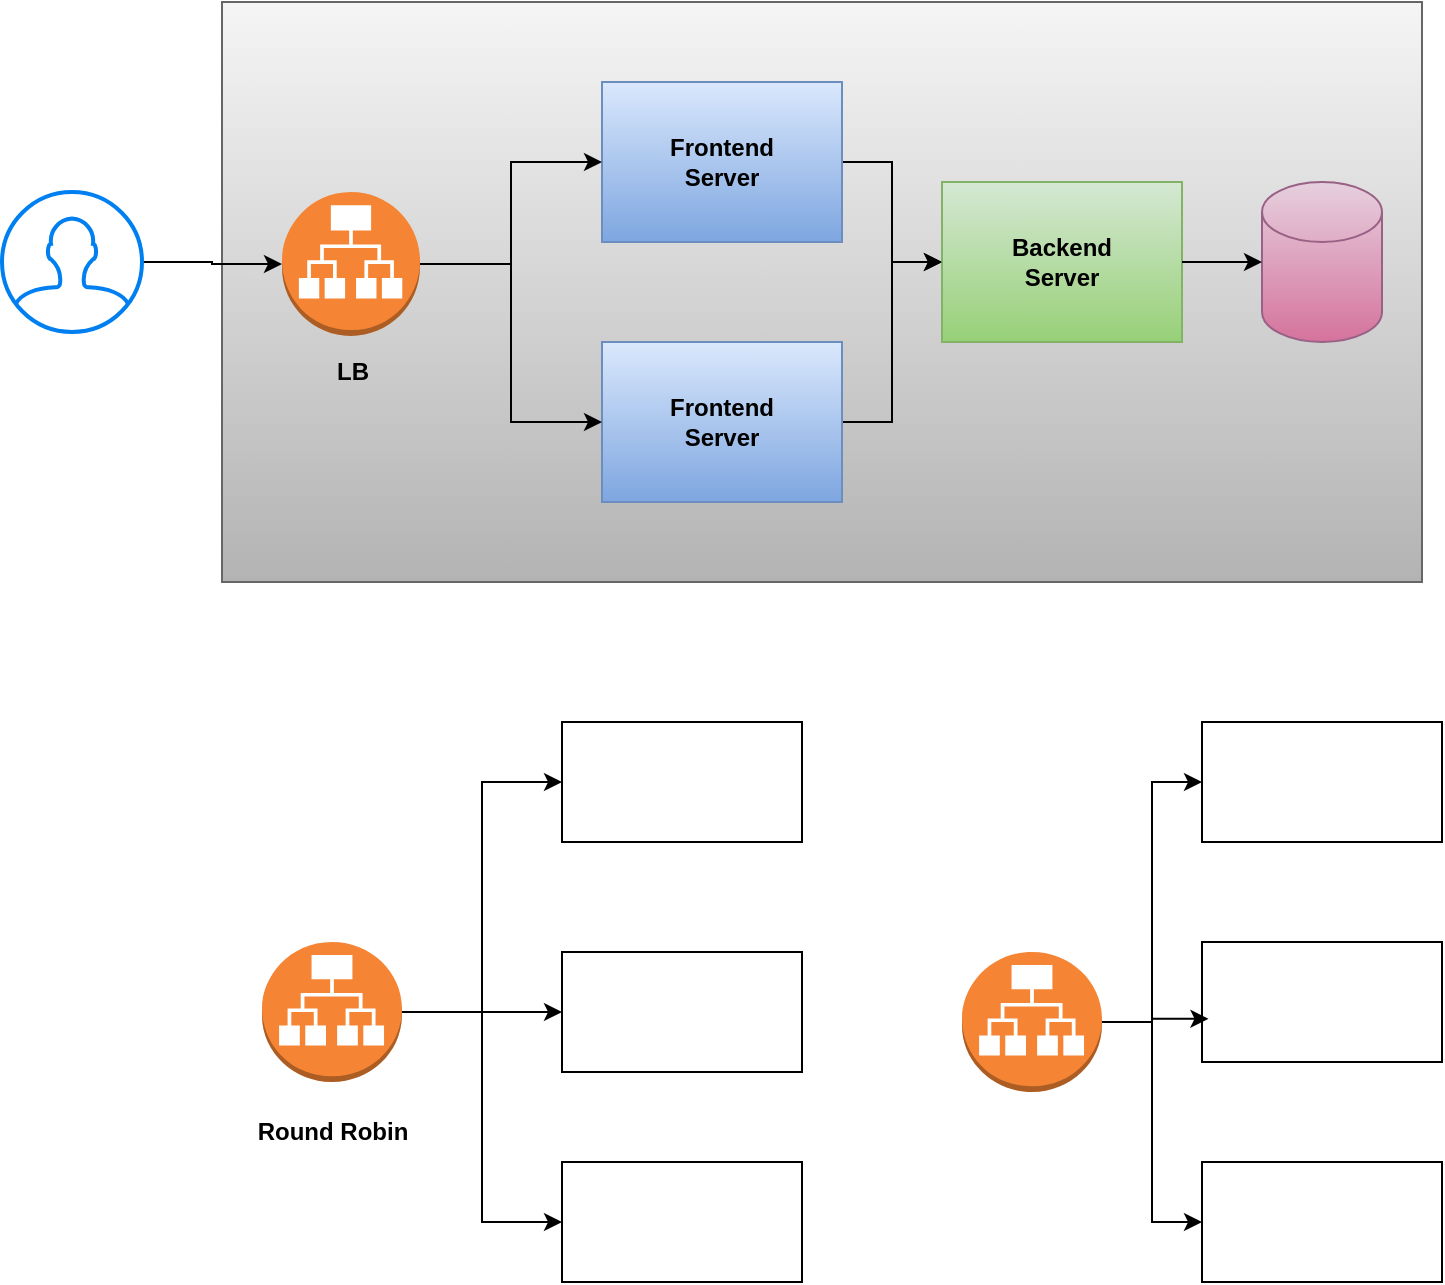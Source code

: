 <mxfile version="28.2.1">
  <diagram name="Page-1" id="O4WdVeyWn1ohguUK0klU">
    <mxGraphModel dx="1042" dy="561" grid="1" gridSize="10" guides="1" tooltips="1" connect="1" arrows="1" fold="1" page="1" pageScale="1" pageWidth="850" pageHeight="1100" math="0" shadow="0">
      <root>
        <mxCell id="0" />
        <mxCell id="1" parent="0" />
        <mxCell id="BwZgoz8gEKsHOz_upgab-8" value="" style="rounded=0;whiteSpace=wrap;html=1;fillColor=#f5f5f5;gradientColor=#b3b3b3;strokeColor=#666666;" vertex="1" parent="1">
          <mxGeometry x="120" y="30" width="600" height="290" as="geometry" />
        </mxCell>
        <mxCell id="BwZgoz8gEKsHOz_upgab-4" style="edgeStyle=orthogonalEdgeStyle;rounded=0;orthogonalLoop=1;jettySize=auto;html=1;entryX=0;entryY=0.5;entryDx=0;entryDy=0;" edge="1" parent="1" source="BwZgoz8gEKsHOz_upgab-1" target="BwZgoz8gEKsHOz_upgab-2">
          <mxGeometry relative="1" as="geometry" />
        </mxCell>
        <mxCell id="BwZgoz8gEKsHOz_upgab-1" value="&lt;b&gt;Frontend&lt;br&gt;Server&lt;/b&gt;" style="rounded=0;whiteSpace=wrap;html=1;fillColor=#dae8fc;gradientColor=#7ea6e0;strokeColor=#6c8ebf;" vertex="1" parent="1">
          <mxGeometry x="310" y="70" width="120" height="80" as="geometry" />
        </mxCell>
        <mxCell id="BwZgoz8gEKsHOz_upgab-2" value="&lt;b&gt;Backend&lt;br&gt;Server&lt;/b&gt;" style="rounded=0;whiteSpace=wrap;html=1;fillColor=#d5e8d4;gradientColor=#97d077;strokeColor=#82b366;" vertex="1" parent="1">
          <mxGeometry x="480" y="120" width="120" height="80" as="geometry" />
        </mxCell>
        <mxCell id="BwZgoz8gEKsHOz_upgab-3" value="" style="shape=cylinder3;whiteSpace=wrap;html=1;boundedLbl=1;backgroundOutline=1;size=15;fillColor=#e6d0de;gradientColor=#d5739d;strokeColor=#996185;" vertex="1" parent="1">
          <mxGeometry x="640" y="120" width="60" height="80" as="geometry" />
        </mxCell>
        <mxCell id="BwZgoz8gEKsHOz_upgab-5" style="edgeStyle=orthogonalEdgeStyle;rounded=0;orthogonalLoop=1;jettySize=auto;html=1;entryX=0;entryY=0.5;entryDx=0;entryDy=0;entryPerimeter=0;" edge="1" parent="1" source="BwZgoz8gEKsHOz_upgab-2" target="BwZgoz8gEKsHOz_upgab-3">
          <mxGeometry relative="1" as="geometry" />
        </mxCell>
        <mxCell id="BwZgoz8gEKsHOz_upgab-27" style="edgeStyle=orthogonalEdgeStyle;rounded=0;orthogonalLoop=1;jettySize=auto;html=1;" edge="1" parent="1" source="BwZgoz8gEKsHOz_upgab-6" target="BwZgoz8gEKsHOz_upgab-26">
          <mxGeometry relative="1" as="geometry" />
        </mxCell>
        <mxCell id="BwZgoz8gEKsHOz_upgab-6" value="" style="html=1;verticalLabelPosition=bottom;align=center;labelBackgroundColor=#ffffff;verticalAlign=top;strokeWidth=2;strokeColor=#0080F0;shadow=0;dashed=0;shape=mxgraph.ios7.icons.user;" vertex="1" parent="1">
          <mxGeometry x="10" y="125" width="70" height="70" as="geometry" />
        </mxCell>
        <mxCell id="BwZgoz8gEKsHOz_upgab-14" style="edgeStyle=orthogonalEdgeStyle;rounded=0;orthogonalLoop=1;jettySize=auto;html=1;entryX=0;entryY=0.5;entryDx=0;entryDy=0;" edge="1" parent="1" source="BwZgoz8gEKsHOz_upgab-10" target="BwZgoz8gEKsHOz_upgab-13">
          <mxGeometry relative="1" as="geometry" />
        </mxCell>
        <mxCell id="BwZgoz8gEKsHOz_upgab-15" style="edgeStyle=orthogonalEdgeStyle;rounded=0;orthogonalLoop=1;jettySize=auto;html=1;entryX=0;entryY=0.5;entryDx=0;entryDy=0;" edge="1" parent="1" source="BwZgoz8gEKsHOz_upgab-10" target="BwZgoz8gEKsHOz_upgab-11">
          <mxGeometry relative="1" as="geometry" />
        </mxCell>
        <mxCell id="BwZgoz8gEKsHOz_upgab-16" style="edgeStyle=orthogonalEdgeStyle;rounded=0;orthogonalLoop=1;jettySize=auto;html=1;entryX=0;entryY=0.5;entryDx=0;entryDy=0;" edge="1" parent="1" source="BwZgoz8gEKsHOz_upgab-10" target="BwZgoz8gEKsHOz_upgab-12">
          <mxGeometry relative="1" as="geometry" />
        </mxCell>
        <mxCell id="BwZgoz8gEKsHOz_upgab-10" value="" style="outlineConnect=0;dashed=0;verticalLabelPosition=bottom;verticalAlign=top;align=center;html=1;shape=mxgraph.aws3.application_load_balancer;fillColor=#F58534;gradientColor=none;" vertex="1" parent="1">
          <mxGeometry x="140" y="500" width="70" height="70" as="geometry" />
        </mxCell>
        <mxCell id="BwZgoz8gEKsHOz_upgab-11" value="" style="rounded=0;whiteSpace=wrap;html=1;" vertex="1" parent="1">
          <mxGeometry x="290" y="505" width="120" height="60" as="geometry" />
        </mxCell>
        <mxCell id="BwZgoz8gEKsHOz_upgab-12" value="" style="rounded=0;whiteSpace=wrap;html=1;" vertex="1" parent="1">
          <mxGeometry x="290" y="610" width="120" height="60" as="geometry" />
        </mxCell>
        <mxCell id="BwZgoz8gEKsHOz_upgab-13" value="" style="rounded=0;whiteSpace=wrap;html=1;" vertex="1" parent="1">
          <mxGeometry x="290" y="390" width="120" height="60" as="geometry" />
        </mxCell>
        <mxCell id="BwZgoz8gEKsHOz_upgab-21" style="edgeStyle=orthogonalEdgeStyle;rounded=0;orthogonalLoop=1;jettySize=auto;html=1;entryX=0;entryY=0.5;entryDx=0;entryDy=0;" edge="1" parent="1" source="BwZgoz8gEKsHOz_upgab-17" target="BwZgoz8gEKsHOz_upgab-18">
          <mxGeometry relative="1" as="geometry" />
        </mxCell>
        <mxCell id="BwZgoz8gEKsHOz_upgab-23" style="edgeStyle=orthogonalEdgeStyle;rounded=0;orthogonalLoop=1;jettySize=auto;html=1;entryX=0;entryY=0.5;entryDx=0;entryDy=0;" edge="1" parent="1" source="BwZgoz8gEKsHOz_upgab-17" target="BwZgoz8gEKsHOz_upgab-20">
          <mxGeometry relative="1" as="geometry" />
        </mxCell>
        <mxCell id="BwZgoz8gEKsHOz_upgab-17" value="" style="outlineConnect=0;dashed=0;verticalLabelPosition=bottom;verticalAlign=top;align=center;html=1;shape=mxgraph.aws3.application_load_balancer;fillColor=#F58534;gradientColor=none;" vertex="1" parent="1">
          <mxGeometry x="490" y="505" width="70" height="70" as="geometry" />
        </mxCell>
        <mxCell id="BwZgoz8gEKsHOz_upgab-18" value="" style="rounded=0;whiteSpace=wrap;html=1;" vertex="1" parent="1">
          <mxGeometry x="610" y="390" width="120" height="60" as="geometry" />
        </mxCell>
        <mxCell id="BwZgoz8gEKsHOz_upgab-19" value="" style="rounded=0;whiteSpace=wrap;html=1;" vertex="1" parent="1">
          <mxGeometry x="610" y="500" width="120" height="60" as="geometry" />
        </mxCell>
        <mxCell id="BwZgoz8gEKsHOz_upgab-20" value="" style="rounded=0;whiteSpace=wrap;html=1;" vertex="1" parent="1">
          <mxGeometry x="610" y="610" width="120" height="60" as="geometry" />
        </mxCell>
        <mxCell id="BwZgoz8gEKsHOz_upgab-22" style="edgeStyle=orthogonalEdgeStyle;rounded=0;orthogonalLoop=1;jettySize=auto;html=1;entryX=0.027;entryY=0.64;entryDx=0;entryDy=0;entryPerimeter=0;" edge="1" parent="1" source="BwZgoz8gEKsHOz_upgab-17" target="BwZgoz8gEKsHOz_upgab-19">
          <mxGeometry relative="1" as="geometry" />
        </mxCell>
        <mxCell id="BwZgoz8gEKsHOz_upgab-24" value="&lt;b&gt;Round Robin&lt;/b&gt;" style="text;html=1;align=center;verticalAlign=middle;resizable=0;points=[];autosize=1;strokeColor=none;fillColor=none;" vertex="1" parent="1">
          <mxGeometry x="125" y="580" width="100" height="30" as="geometry" />
        </mxCell>
        <mxCell id="BwZgoz8gEKsHOz_upgab-31" style="edgeStyle=orthogonalEdgeStyle;rounded=0;orthogonalLoop=1;jettySize=auto;html=1;entryX=0;entryY=0.5;entryDx=0;entryDy=0;" edge="1" parent="1" source="BwZgoz8gEKsHOz_upgab-25" target="BwZgoz8gEKsHOz_upgab-2">
          <mxGeometry relative="1" as="geometry" />
        </mxCell>
        <mxCell id="BwZgoz8gEKsHOz_upgab-25" value="&lt;b&gt;Frontend&lt;br&gt;Server&lt;/b&gt;" style="rounded=0;whiteSpace=wrap;html=1;fillColor=#dae8fc;gradientColor=#7ea6e0;strokeColor=#6c8ebf;" vertex="1" parent="1">
          <mxGeometry x="310" y="200" width="120" height="80" as="geometry" />
        </mxCell>
        <mxCell id="BwZgoz8gEKsHOz_upgab-28" style="edgeStyle=orthogonalEdgeStyle;rounded=0;orthogonalLoop=1;jettySize=auto;html=1;entryX=0;entryY=0.5;entryDx=0;entryDy=0;" edge="1" parent="1" source="BwZgoz8gEKsHOz_upgab-26" target="BwZgoz8gEKsHOz_upgab-1">
          <mxGeometry relative="1" as="geometry" />
        </mxCell>
        <mxCell id="BwZgoz8gEKsHOz_upgab-29" style="edgeStyle=orthogonalEdgeStyle;rounded=0;orthogonalLoop=1;jettySize=auto;html=1;entryX=0;entryY=0.5;entryDx=0;entryDy=0;" edge="1" parent="1" source="BwZgoz8gEKsHOz_upgab-26" target="BwZgoz8gEKsHOz_upgab-25">
          <mxGeometry relative="1" as="geometry" />
        </mxCell>
        <mxCell id="BwZgoz8gEKsHOz_upgab-26" value="" style="outlineConnect=0;dashed=0;verticalLabelPosition=bottom;verticalAlign=top;align=center;html=1;shape=mxgraph.aws3.application_load_balancer;fillColor=#F58534;gradientColor=none;" vertex="1" parent="1">
          <mxGeometry x="150" y="125" width="69" height="72" as="geometry" />
        </mxCell>
        <mxCell id="BwZgoz8gEKsHOz_upgab-32" value="&lt;b&gt;LB&lt;/b&gt;" style="text;html=1;align=center;verticalAlign=middle;resizable=0;points=[];autosize=1;strokeColor=none;fillColor=none;" vertex="1" parent="1">
          <mxGeometry x="164.5" y="200" width="40" height="30" as="geometry" />
        </mxCell>
      </root>
    </mxGraphModel>
  </diagram>
</mxfile>
